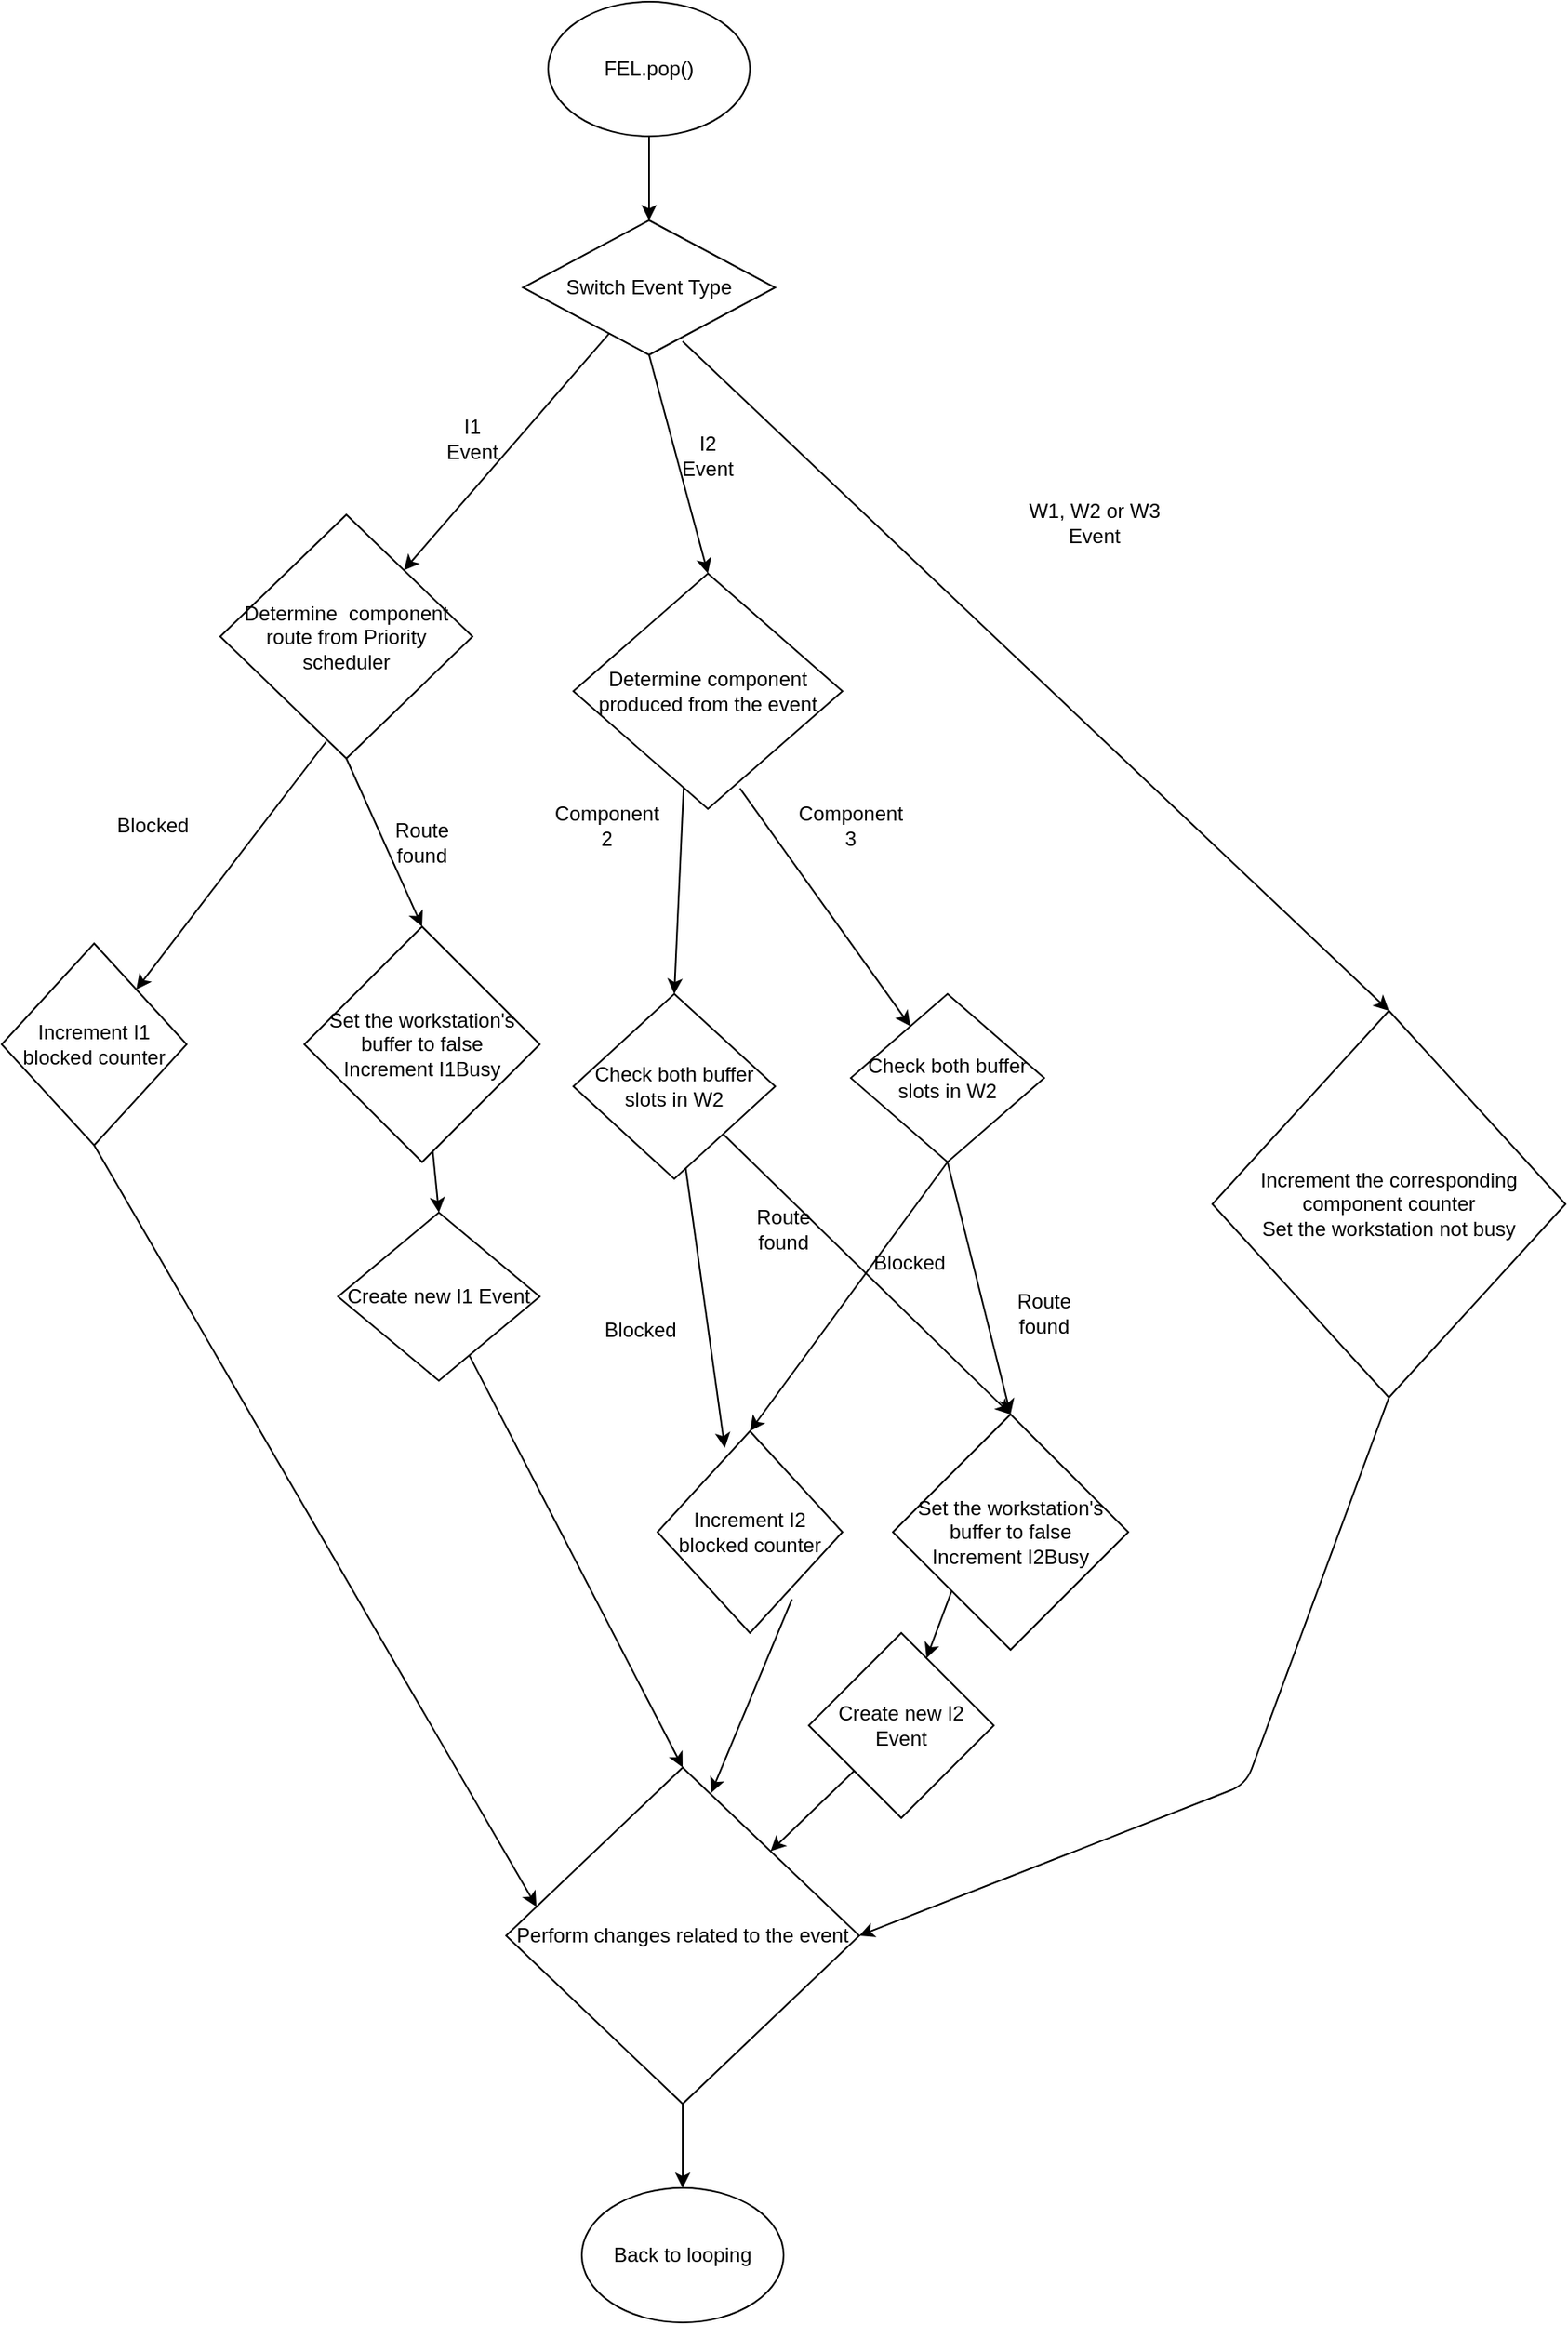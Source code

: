 <mxfile version="14.5.3" type="device"><diagram id="qUewdamrKsHw201dsNFm" name="Page-1"><mxGraphModel dx="1870" dy="1087" grid="1" gridSize="10" guides="1" tooltips="1" connect="1" arrows="1" fold="1" page="1" pageScale="1" pageWidth="850" pageHeight="1100" math="0" shadow="0"><root><mxCell id="0"/><mxCell id="1" parent="0"/><mxCell id="ztVdY9YSo6UpQN9Lyy58-1" value="FEL.pop()" style="ellipse;whiteSpace=wrap;html=1;" parent="1" vertex="1"><mxGeometry x="145" y="240" width="120" height="80" as="geometry"/></mxCell><mxCell id="ztVdY9YSo6UpQN9Lyy58-3" value="Switch Event Type" style="rhombus;whiteSpace=wrap;html=1;" parent="1" vertex="1"><mxGeometry x="130" y="370" width="150" height="80" as="geometry"/></mxCell><mxCell id="ztVdY9YSo6UpQN9Lyy58-4" value="" style="endArrow=classic;html=1;" parent="1" source="ztVdY9YSo6UpQN9Lyy58-3" target="ztVdY9YSo6UpQN9Lyy58-5" edge="1"><mxGeometry width="50" height="50" relative="1" as="geometry"><mxPoint x="50" y="460" as="sourcePoint"/><mxPoint x="-50" y="550" as="targetPoint"/></mxGeometry></mxCell><mxCell id="ztVdY9YSo6UpQN9Lyy58-5" value="Determine&amp;nbsp; component route from Priority scheduler" style="rhombus;whiteSpace=wrap;html=1;" parent="1" vertex="1"><mxGeometry x="-50" y="545" width="150" height="145" as="geometry"/></mxCell><mxCell id="ztVdY9YSo6UpQN9Lyy58-6" value="Determine component produced from the event" style="rhombus;whiteSpace=wrap;html=1;" parent="1" vertex="1"><mxGeometry x="160" y="580" width="160" height="140" as="geometry"/></mxCell><mxCell id="ztVdY9YSo6UpQN9Lyy58-7" value="Increment the corresponding component counter&lt;br&gt;Set the workstation not busy" style="rhombus;whiteSpace=wrap;html=1;" parent="1" vertex="1"><mxGeometry x="540" y="840" width="210" height="230" as="geometry"/></mxCell><mxCell id="ztVdY9YSo6UpQN9Lyy58-8" value="" style="endArrow=classic;html=1;exitX=0.5;exitY=1;exitDx=0;exitDy=0;entryX=0.5;entryY=0;entryDx=0;entryDy=0;" parent="1" source="ztVdY9YSo6UpQN9Lyy58-3" target="ztVdY9YSo6UpQN9Lyy58-6" edge="1"><mxGeometry width="50" height="50" relative="1" as="geometry"><mxPoint x="-100" y="600" as="sourcePoint"/><mxPoint x="-50" y="550" as="targetPoint"/></mxGeometry></mxCell><mxCell id="ztVdY9YSo6UpQN9Lyy58-9" value="" style="endArrow=classic;html=1;exitX=0.633;exitY=0.9;exitDx=0;exitDy=0;exitPerimeter=0;entryX=0.5;entryY=0;entryDx=0;entryDy=0;" parent="1" source="ztVdY9YSo6UpQN9Lyy58-3" target="ztVdY9YSo6UpQN9Lyy58-7" edge="1"><mxGeometry width="50" height="50" relative="1" as="geometry"><mxPoint x="-100" y="600" as="sourcePoint"/><mxPoint x="-50" y="550" as="targetPoint"/></mxGeometry></mxCell><mxCell id="ztVdY9YSo6UpQN9Lyy58-10" value="I1 Event" style="text;html=1;strokeColor=none;fillColor=none;align=center;verticalAlign=middle;whiteSpace=wrap;rounded=0;" parent="1" vertex="1"><mxGeometry x="80" y="490" width="40" height="20" as="geometry"/></mxCell><mxCell id="ztVdY9YSo6UpQN9Lyy58-11" value="I2 Event" style="text;html=1;strokeColor=none;fillColor=none;align=center;verticalAlign=middle;whiteSpace=wrap;rounded=0;" parent="1" vertex="1"><mxGeometry x="220" y="500" width="40" height="20" as="geometry"/></mxCell><mxCell id="ztVdY9YSo6UpQN9Lyy58-12" value="W1, W2 or W3 Event" style="text;html=1;strokeColor=none;fillColor=none;align=center;verticalAlign=middle;whiteSpace=wrap;rounded=0;" parent="1" vertex="1"><mxGeometry x="425" y="525" width="90" height="50" as="geometry"/></mxCell><mxCell id="ztVdY9YSo6UpQN9Lyy58-13" value="" style="endArrow=classic;html=1;exitX=0.42;exitY=0.931;exitDx=0;exitDy=0;exitPerimeter=0;" parent="1" source="ztVdY9YSo6UpQN9Lyy58-5" target="ztVdY9YSo6UpQN9Lyy58-16" edge="1"><mxGeometry width="50" height="50" relative="1" as="geometry"><mxPoint x="-100" y="570" as="sourcePoint"/><mxPoint x="-120" y="790" as="targetPoint"/></mxGeometry></mxCell><mxCell id="ztVdY9YSo6UpQN9Lyy58-14" value="" style="endArrow=classic;html=1;exitX=0.5;exitY=1;exitDx=0;exitDy=0;entryX=0.5;entryY=0;entryDx=0;entryDy=0;" parent="1" source="ztVdY9YSo6UpQN9Lyy58-5" target="ztVdY9YSo6UpQN9Lyy58-22" edge="1"><mxGeometry width="50" height="50" relative="1" as="geometry"><mxPoint x="-26.05" y="645.045" as="sourcePoint"/><mxPoint x="70" y="830" as="targetPoint"/></mxGeometry></mxCell><mxCell id="ztVdY9YSo6UpQN9Lyy58-16" value="Increment I1 blocked counter" style="rhombus;whiteSpace=wrap;html=1;" parent="1" vertex="1"><mxGeometry x="-180" y="800" width="110" height="120" as="geometry"/></mxCell><mxCell id="ztVdY9YSo6UpQN9Lyy58-17" value="Blocked" style="text;html=1;strokeColor=none;fillColor=none;align=center;verticalAlign=middle;whiteSpace=wrap;rounded=0;" parent="1" vertex="1"><mxGeometry x="-110" y="720" width="40" height="20" as="geometry"/></mxCell><mxCell id="ztVdY9YSo6UpQN9Lyy58-21" value="Route found" style="text;html=1;strokeColor=none;fillColor=none;align=center;verticalAlign=middle;whiteSpace=wrap;rounded=0;" parent="1" vertex="1"><mxGeometry x="50" y="730" width="40" height="20" as="geometry"/></mxCell><mxCell id="ztVdY9YSo6UpQN9Lyy58-22" value="Set the workstation's buffer to false&lt;br&gt;Increment I1Busy" style="rhombus;whiteSpace=wrap;html=1;" parent="1" vertex="1"><mxGeometry y="790" width="140" height="140" as="geometry"/></mxCell><mxCell id="ztVdY9YSo6UpQN9Lyy58-23" value="Create new I1 Event" style="rhombus;whiteSpace=wrap;html=1;" parent="1" vertex="1"><mxGeometry x="20" y="960" width="120" height="100" as="geometry"/></mxCell><mxCell id="ztVdY9YSo6UpQN9Lyy58-24" value="Perform changes related to the event" style="rhombus;whiteSpace=wrap;html=1;" parent="1" vertex="1"><mxGeometry x="120" y="1290" width="210" height="200" as="geometry"/></mxCell><mxCell id="ztVdY9YSo6UpQN9Lyy58-25" value="Back to looping" style="ellipse;whiteSpace=wrap;html=1;" parent="1" vertex="1"><mxGeometry x="165" y="1540" width="120" height="80" as="geometry"/></mxCell><mxCell id="ztVdY9YSo6UpQN9Lyy58-26" value="" style="endArrow=classic;html=1;entryX=0.5;entryY=0;entryDx=0;entryDy=0;" parent="1" source="ztVdY9YSo6UpQN9Lyy58-22" target="ztVdY9YSo6UpQN9Lyy58-23" edge="1"><mxGeometry width="50" height="50" relative="1" as="geometry"><mxPoint x="-100" y="940" as="sourcePoint"/><mxPoint x="-50" y="890" as="targetPoint"/></mxGeometry></mxCell><mxCell id="ztVdY9YSo6UpQN9Lyy58-27" value="" style="endArrow=classic;html=1;entryX=0.5;entryY=0;entryDx=0;entryDy=0;" parent="1" source="ztVdY9YSo6UpQN9Lyy58-23" target="ztVdY9YSo6UpQN9Lyy58-24" edge="1"><mxGeometry width="50" height="50" relative="1" as="geometry"><mxPoint x="-80" y="990" as="sourcePoint"/><mxPoint x="-30" y="940" as="targetPoint"/></mxGeometry></mxCell><mxCell id="ztVdY9YSo6UpQN9Lyy58-28" value="" style="endArrow=classic;html=1;entryX=0.086;entryY=0.414;entryDx=0;entryDy=0;entryPerimeter=0;exitX=0.5;exitY=1;exitDx=0;exitDy=0;" parent="1" source="ztVdY9YSo6UpQN9Lyy58-16" target="ztVdY9YSo6UpQN9Lyy58-24" edge="1"><mxGeometry width="50" height="50" relative="1" as="geometry"><mxPoint x="-60.0" y="1099.995" as="sourcePoint"/><mxPoint x="-57.19" y="1161.82" as="targetPoint"/></mxGeometry></mxCell><mxCell id="ztVdY9YSo6UpQN9Lyy58-29" value="" style="endArrow=classic;html=1;entryX=0.5;entryY=0;entryDx=0;entryDy=0;" parent="1" source="ztVdY9YSo6UpQN9Lyy58-24" target="ztVdY9YSo6UpQN9Lyy58-25" edge="1"><mxGeometry width="50" height="50" relative="1" as="geometry"><mxPoint x="-250" y="970" as="sourcePoint"/><mxPoint x="-200" y="920" as="targetPoint"/></mxGeometry></mxCell><mxCell id="ztVdY9YSo6UpQN9Lyy58-30" value="" style="endArrow=classic;html=1;exitX=0.5;exitY=1;exitDx=0;exitDy=0;" parent="1" source="ztVdY9YSo6UpQN9Lyy58-1" target="ztVdY9YSo6UpQN9Lyy58-3" edge="1"><mxGeometry width="50" height="50" relative="1" as="geometry"><mxPoint x="-110" y="970" as="sourcePoint"/><mxPoint x="-60" y="920" as="targetPoint"/></mxGeometry></mxCell><mxCell id="ztVdY9YSo6UpQN9Lyy58-35" value="" style="endArrow=classic;html=1;exitX=0.41;exitY=0.907;exitDx=0;exitDy=0;exitPerimeter=0;entryX=0.5;entryY=0;entryDx=0;entryDy=0;" parent="1" source="ztVdY9YSo6UpQN9Lyy58-6" target="ztVdY9YSo6UpQN9Lyy58-39" edge="1"><mxGeometry width="50" height="50" relative="1" as="geometry"><mxPoint y="790" as="sourcePoint"/><mxPoint x="180" y="810" as="targetPoint"/></mxGeometry></mxCell><mxCell id="ztVdY9YSo6UpQN9Lyy58-36" value="" style="endArrow=classic;html=1;exitX=0.619;exitY=0.913;exitDx=0;exitDy=0;exitPerimeter=0;" parent="1" source="ztVdY9YSo6UpQN9Lyy58-6" target="ztVdY9YSo6UpQN9Lyy58-40" edge="1"><mxGeometry width="50" height="50" relative="1" as="geometry"><mxPoint x="210.6" y="697.77" as="sourcePoint"/><mxPoint x="310" y="810" as="targetPoint"/></mxGeometry></mxCell><mxCell id="ztVdY9YSo6UpQN9Lyy58-37" value="Component 2" style="text;html=1;strokeColor=none;fillColor=none;align=center;verticalAlign=middle;whiteSpace=wrap;rounded=0;" parent="1" vertex="1"><mxGeometry x="160" y="720" width="40" height="20" as="geometry"/></mxCell><mxCell id="ztVdY9YSo6UpQN9Lyy58-38" value="Component 3" style="text;html=1;strokeColor=none;fillColor=none;align=center;verticalAlign=middle;whiteSpace=wrap;rounded=0;" parent="1" vertex="1"><mxGeometry x="305" y="720" width="40" height="20" as="geometry"/></mxCell><mxCell id="ztVdY9YSo6UpQN9Lyy58-39" value="Check both buffer slots in W2" style="rhombus;whiteSpace=wrap;html=1;" parent="1" vertex="1"><mxGeometry x="160" y="830" width="120" height="110" as="geometry"/></mxCell><mxCell id="ztVdY9YSo6UpQN9Lyy58-40" value="Check both buffer slots in W2" style="rhombus;whiteSpace=wrap;html=1;" parent="1" vertex="1"><mxGeometry x="325" y="830" width="115" height="100" as="geometry"/></mxCell><mxCell id="ztVdY9YSo6UpQN9Lyy58-41" value="" style="endArrow=classic;html=1;entryX=0.364;entryY=0.083;entryDx=0;entryDy=0;entryPerimeter=0;" parent="1" source="ztVdY9YSo6UpQN9Lyy58-39" target="ztVdY9YSo6UpQN9Lyy58-51" edge="1"><mxGeometry width="50" height="50" relative="1" as="geometry"><mxPoint x="23" y="689.995" as="sourcePoint"/><mxPoint x="200" y="1050" as="targetPoint"/></mxGeometry></mxCell><mxCell id="ztVdY9YSo6UpQN9Lyy58-42" value="Blocked" style="text;html=1;strokeColor=none;fillColor=none;align=center;verticalAlign=middle;whiteSpace=wrap;rounded=0;" parent="1" vertex="1"><mxGeometry x="180" y="1020" width="40" height="20" as="geometry"/></mxCell><mxCell id="ztVdY9YSo6UpQN9Lyy58-43" value="" style="endArrow=classic;html=1;entryX=0.5;entryY=0;entryDx=0;entryDy=0;" parent="1" source="ztVdY9YSo6UpQN9Lyy58-39" target="ztVdY9YSo6UpQN9Lyy58-52" edge="1"><mxGeometry width="50" height="50" relative="1" as="geometry"><mxPoint x="35" y="700" as="sourcePoint"/><mxPoint x="290" y="1060" as="targetPoint"/></mxGeometry></mxCell><mxCell id="ztVdY9YSo6UpQN9Lyy58-44" value="Route found" style="text;html=1;strokeColor=none;fillColor=none;align=center;verticalAlign=middle;whiteSpace=wrap;rounded=0;" parent="1" vertex="1"><mxGeometry x="265" y="960" width="40" height="20" as="geometry"/></mxCell><mxCell id="ztVdY9YSo6UpQN9Lyy58-45" value="Blocked" style="text;html=1;strokeColor=none;fillColor=none;align=center;verticalAlign=middle;whiteSpace=wrap;rounded=0;" parent="1" vertex="1"><mxGeometry x="340" y="980" width="40" height="20" as="geometry"/></mxCell><mxCell id="ztVdY9YSo6UpQN9Lyy58-46" value="Route found" style="text;html=1;strokeColor=none;fillColor=none;align=center;verticalAlign=middle;whiteSpace=wrap;rounded=0;" parent="1" vertex="1"><mxGeometry x="420" y="1010" width="40" height="20" as="geometry"/></mxCell><mxCell id="ztVdY9YSo6UpQN9Lyy58-47" value="" style="endArrow=classic;html=1;exitX=0.5;exitY=1;exitDx=0;exitDy=0;entryX=0.5;entryY=0;entryDx=0;entryDy=0;" parent="1" source="ztVdY9YSo6UpQN9Lyy58-40" target="ztVdY9YSo6UpQN9Lyy58-51" edge="1"><mxGeometry width="50" height="50" relative="1" as="geometry"><mxPoint x="224" y="944.5" as="sourcePoint"/><mxPoint x="360" y="1070" as="targetPoint"/></mxGeometry></mxCell><mxCell id="ztVdY9YSo6UpQN9Lyy58-48" value="" style="endArrow=classic;html=1;exitX=0.5;exitY=1;exitDx=0;exitDy=0;entryX=0.5;entryY=0;entryDx=0;entryDy=0;" parent="1" source="ztVdY9YSo6UpQN9Lyy58-40" target="ztVdY9YSo6UpQN9Lyy58-52" edge="1"><mxGeometry width="50" height="50" relative="1" as="geometry"><mxPoint x="230" y="950" as="sourcePoint"/><mxPoint x="450" y="1070" as="targetPoint"/></mxGeometry></mxCell><mxCell id="ztVdY9YSo6UpQN9Lyy58-51" value="Increment I2 blocked counter" style="rhombus;whiteSpace=wrap;html=1;" parent="1" vertex="1"><mxGeometry x="210" y="1090" width="110" height="120" as="geometry"/></mxCell><mxCell id="ztVdY9YSo6UpQN9Lyy58-52" value="Set the workstation's buffer to false&lt;br&gt;Increment I2Busy" style="rhombus;whiteSpace=wrap;html=1;" parent="1" vertex="1"><mxGeometry x="350" y="1080" width="140" height="140" as="geometry"/></mxCell><mxCell id="ztVdY9YSo6UpQN9Lyy58-54" value="" style="endArrow=classic;html=1;" parent="1" source="ztVdY9YSo6UpQN9Lyy58-55" target="ztVdY9YSo6UpQN9Lyy58-24" edge="1"><mxGeometry width="50" height="50" relative="1" as="geometry"><mxPoint x="111.271" y="1052.274" as="sourcePoint"/><mxPoint x="235" y="1240" as="targetPoint"/></mxGeometry></mxCell><mxCell id="ztVdY9YSo6UpQN9Lyy58-55" value="Create new I2 Event" style="rhombus;whiteSpace=wrap;html=1;" parent="1" vertex="1"><mxGeometry x="300" y="1210" width="110" height="110" as="geometry"/></mxCell><mxCell id="ztVdY9YSo6UpQN9Lyy58-56" value="" style="endArrow=classic;html=1;exitX=0.727;exitY=0.833;exitDx=0;exitDy=0;exitPerimeter=0;entryX=0.581;entryY=0.075;entryDx=0;entryDy=0;entryPerimeter=0;" parent="1" source="ztVdY9YSo6UpQN9Lyy58-51" target="ztVdY9YSo6UpQN9Lyy58-24" edge="1"><mxGeometry width="50" height="50" relative="1" as="geometry"><mxPoint x="328.333" y="1293.333" as="sourcePoint"/><mxPoint x="303.852" y="1305.574" as="targetPoint"/></mxGeometry></mxCell><mxCell id="ztVdY9YSo6UpQN9Lyy58-57" value="" style="endArrow=classic;html=1;exitX=0;exitY=1;exitDx=0;exitDy=0;" parent="1" source="ztVdY9YSo6UpQN9Lyy58-52" target="ztVdY9YSo6UpQN9Lyy58-55" edge="1"><mxGeometry width="50" height="50" relative="1" as="geometry"><mxPoint x="299.97" y="1199.96" as="sourcePoint"/><mxPoint x="347.29" y="1238.7" as="targetPoint"/></mxGeometry></mxCell><mxCell id="ztVdY9YSo6UpQN9Lyy58-58" value="" style="endArrow=classic;html=1;exitX=0.5;exitY=1;exitDx=0;exitDy=0;entryX=1;entryY=0.5;entryDx=0;entryDy=0;" parent="1" source="ztVdY9YSo6UpQN9Lyy58-7" target="ztVdY9YSo6UpQN9Lyy58-24" edge="1"><mxGeometry width="50" height="50" relative="1" as="geometry"><mxPoint x="234.95" y="452" as="sourcePoint"/><mxPoint x="570" y="1310" as="targetPoint"/><Array as="points"><mxPoint x="560" y="1300"/></Array></mxGeometry></mxCell></root></mxGraphModel></diagram></mxfile>